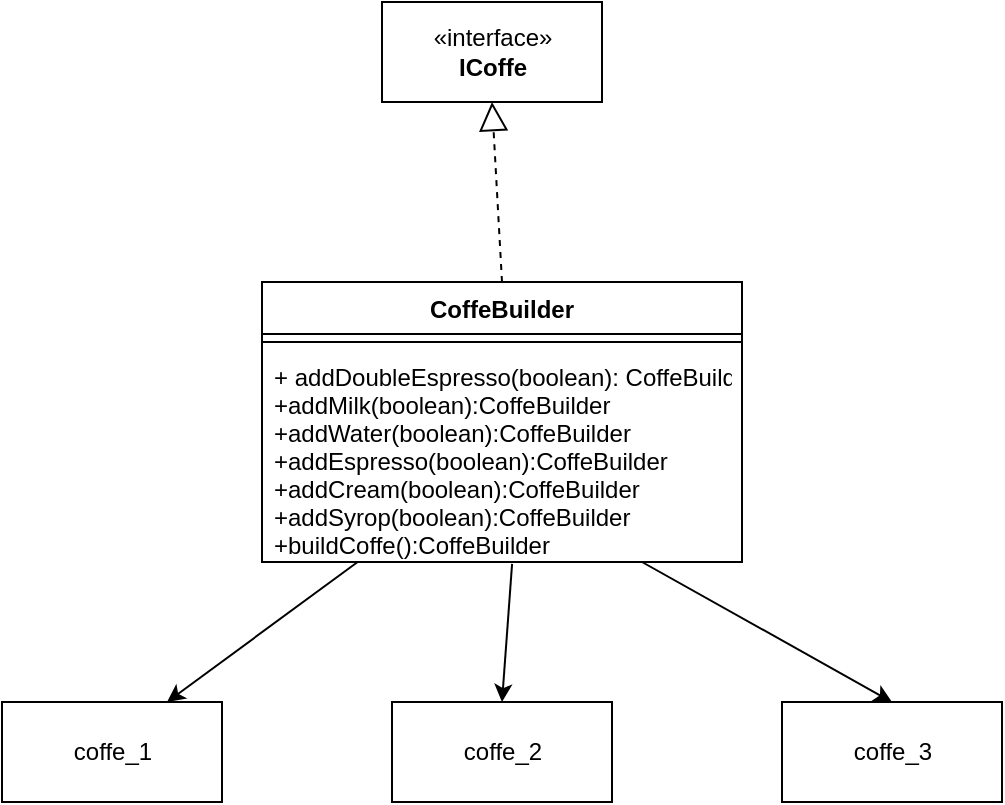 <mxfile version="20.8.16" type="device"><diagram name="Страница 1" id="B0t1biDism9roITtEnU9"><mxGraphModel dx="1118" dy="531" grid="1" gridSize="10" guides="1" tooltips="1" connect="1" arrows="1" fold="1" page="1" pageScale="1" pageWidth="827" pageHeight="1169" math="0" shadow="0"><root><mxCell id="0"/><mxCell id="1" parent="0"/><mxCell id="XtxnWZrexZU0xmfMSRP6-1" value="«interface»&lt;br&gt;&lt;b&gt;ICoffe&lt;br&gt;&lt;/b&gt;" style="html=1;" vertex="1" parent="1"><mxGeometry x="320" y="30" width="110" height="50" as="geometry"/></mxCell><mxCell id="XtxnWZrexZU0xmfMSRP6-2" value="CoffeBuilder" style="swimlane;fontStyle=1;align=center;verticalAlign=top;childLayout=stackLayout;horizontal=1;startSize=26;horizontalStack=0;resizeParent=1;resizeParentMax=0;resizeLast=0;collapsible=1;marginBottom=0;" vertex="1" parent="1"><mxGeometry x="260" y="170" width="240" height="140" as="geometry"/></mxCell><mxCell id="XtxnWZrexZU0xmfMSRP6-4" value="" style="line;strokeWidth=1;fillColor=none;align=left;verticalAlign=middle;spacingTop=-1;spacingLeft=3;spacingRight=3;rotatable=0;labelPosition=right;points=[];portConstraint=eastwest;strokeColor=inherit;" vertex="1" parent="XtxnWZrexZU0xmfMSRP6-2"><mxGeometry y="26" width="240" height="8" as="geometry"/></mxCell><mxCell id="XtxnWZrexZU0xmfMSRP6-5" value="+ addDoubleEspresso(boolean): CoffeBuilder&#10;+addMilk(boolean):CoffeBuilder&#10;+addWater(boolean):CoffeBuilder&#10;+addEspresso(boolean):CoffeBuilder&#10;+addCream(boolean):CoffeBuilder&#10;+addSyrop(boolean):CoffeBuilder&#10;+buildCoffe():CoffeBuilder" style="text;strokeColor=none;fillColor=none;align=left;verticalAlign=top;spacingLeft=4;spacingRight=4;overflow=hidden;rotatable=0;points=[[0,0.5],[1,0.5]];portConstraint=eastwest;" vertex="1" parent="XtxnWZrexZU0xmfMSRP6-2"><mxGeometry y="34" width="240" height="106" as="geometry"/></mxCell><mxCell id="XtxnWZrexZU0xmfMSRP6-6" value="" style="endArrow=block;dashed=1;endFill=0;endSize=12;html=1;rounded=0;exitX=0.5;exitY=0;exitDx=0;exitDy=0;entryX=0.5;entryY=1;entryDx=0;entryDy=0;" edge="1" parent="1" source="XtxnWZrexZU0xmfMSRP6-2" target="XtxnWZrexZU0xmfMSRP6-1"><mxGeometry width="160" relative="1" as="geometry"><mxPoint x="330" y="220" as="sourcePoint"/><mxPoint x="490" y="220" as="targetPoint"/></mxGeometry></mxCell><mxCell id="XtxnWZrexZU0xmfMSRP6-8" value="coffe_1" style="html=1;" vertex="1" parent="1"><mxGeometry x="130" y="380" width="110" height="50" as="geometry"/></mxCell><mxCell id="XtxnWZrexZU0xmfMSRP6-9" value="coffe_3" style="html=1;" vertex="1" parent="1"><mxGeometry x="520" y="380" width="110" height="50" as="geometry"/></mxCell><mxCell id="XtxnWZrexZU0xmfMSRP6-10" value="" style="endArrow=classic;html=1;rounded=0;entryX=0.5;entryY=0;entryDx=0;entryDy=0;" edge="1" parent="1" target="XtxnWZrexZU0xmfMSRP6-9"><mxGeometry width="50" height="50" relative="1" as="geometry"><mxPoint x="450" y="310" as="sourcePoint"/><mxPoint x="440" y="190" as="targetPoint"/></mxGeometry></mxCell><mxCell id="XtxnWZrexZU0xmfMSRP6-11" value="" style="endArrow=classic;html=1;rounded=0;entryX=0.75;entryY=0;entryDx=0;entryDy=0;" edge="1" parent="1" source="XtxnWZrexZU0xmfMSRP6-5" target="XtxnWZrexZU0xmfMSRP6-8"><mxGeometry width="50" height="50" relative="1" as="geometry"><mxPoint x="390" y="240" as="sourcePoint"/><mxPoint x="440" y="190" as="targetPoint"/></mxGeometry></mxCell><mxCell id="XtxnWZrexZU0xmfMSRP6-12" value="coffe_2" style="html=1;" vertex="1" parent="1"><mxGeometry x="325" y="380" width="110" height="50" as="geometry"/></mxCell><mxCell id="XtxnWZrexZU0xmfMSRP6-13" value="" style="endArrow=classic;html=1;rounded=0;exitX=0.521;exitY=1.009;exitDx=0;exitDy=0;exitPerimeter=0;entryX=0.5;entryY=0;entryDx=0;entryDy=0;" edge="1" parent="1" source="XtxnWZrexZU0xmfMSRP6-5" target="XtxnWZrexZU0xmfMSRP6-12"><mxGeometry width="50" height="50" relative="1" as="geometry"><mxPoint x="390" y="300" as="sourcePoint"/><mxPoint x="440" y="250" as="targetPoint"/></mxGeometry></mxCell></root></mxGraphModel></diagram></mxfile>